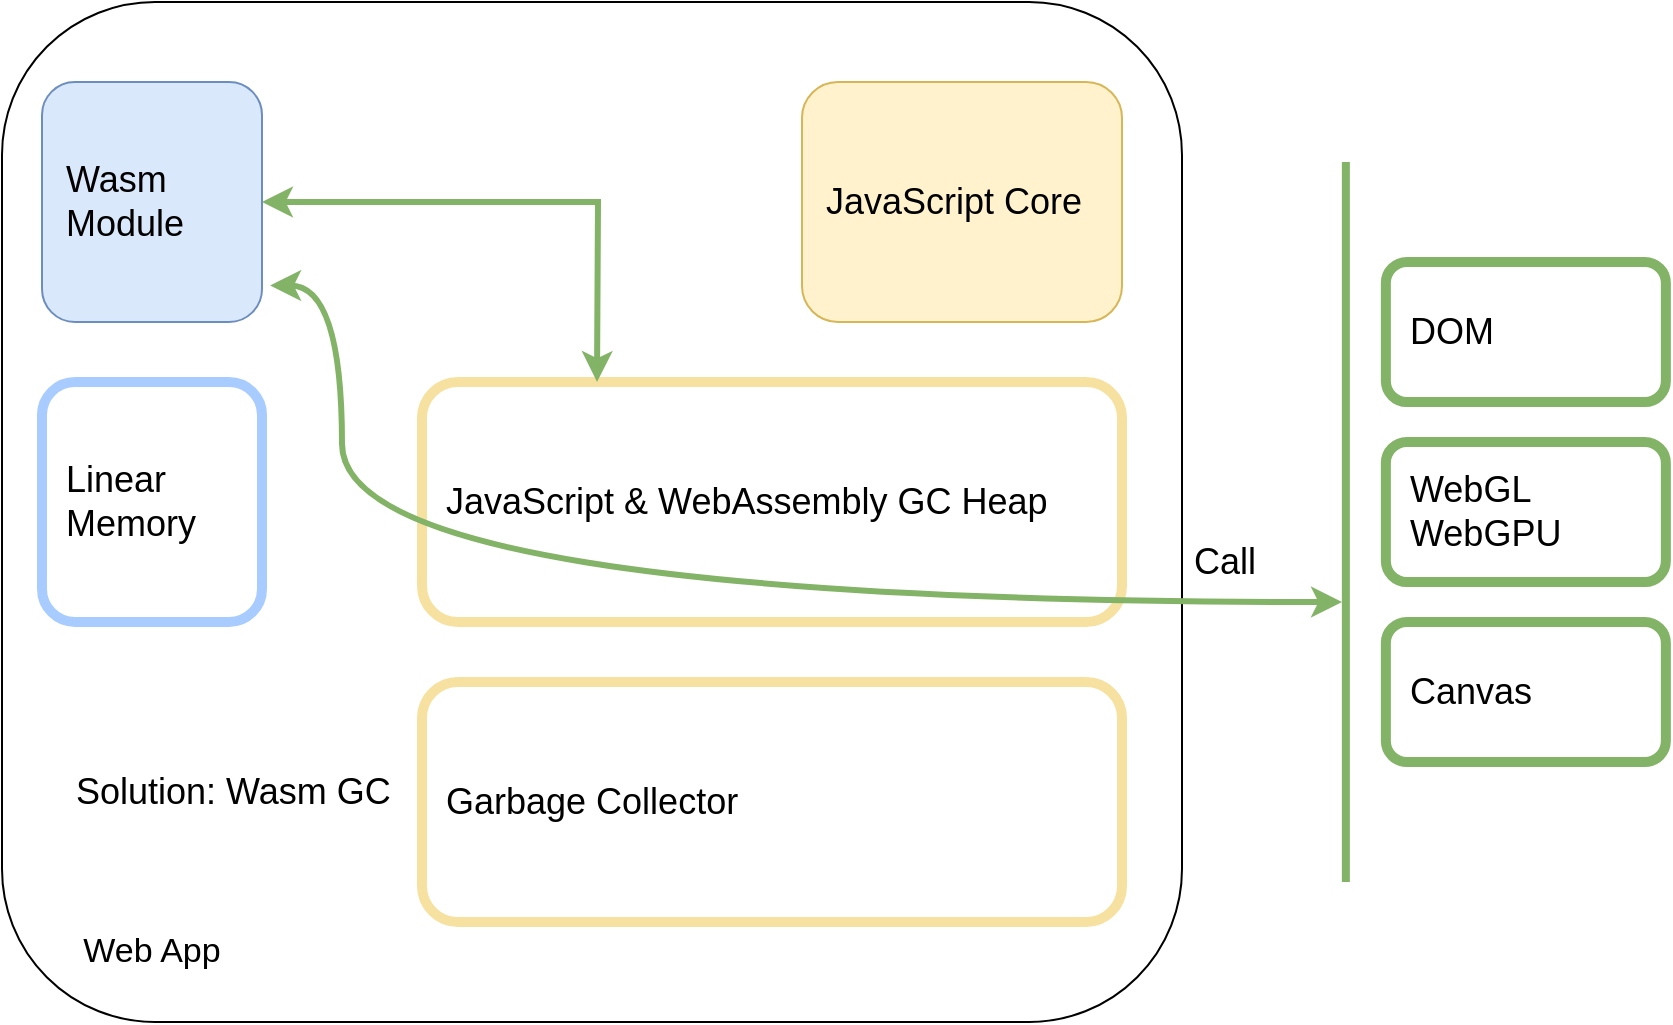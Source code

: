 <mxfile version="21.3.3" type="device">
  <diagram name="Page-1" id="eUzvhIm6J3B9yVTltbxv">
    <mxGraphModel dx="1026" dy="621" grid="1" gridSize="10" guides="1" tooltips="1" connect="1" arrows="1" fold="1" page="1" pageScale="1" pageWidth="1169" pageHeight="827" math="0" shadow="0">
      <root>
        <mxCell id="0" />
        <mxCell id="1" parent="0" />
        <mxCell id="skxu01H5Ncu8MMe_8wKI-7" value="" style="rounded=1;whiteSpace=wrap;html=1;" parent="1" vertex="1">
          <mxGeometry x="170" y="120" width="590" height="510" as="geometry" />
        </mxCell>
        <mxCell id="skxu01H5Ncu8MMe_8wKI-1" value="&lt;font style=&quot;font-size: 18px;&quot;&gt;&amp;nbsp; Wasm&lt;br&gt;&amp;nbsp; Module&lt;/font&gt;" style="rounded=1;whiteSpace=wrap;html=1;fillColor=#dae8fc;strokeColor=#6c8ebf;align=left;" parent="1" vertex="1">
          <mxGeometry x="190" y="160" width="110" height="120" as="geometry" />
        </mxCell>
        <mxCell id="skxu01H5Ncu8MMe_8wKI-2" value="&lt;span style=&quot;font-size: 18px;&quot;&gt;&amp;nbsp; Linear&lt;br&gt;&amp;nbsp; Memory&lt;/span&gt;" style="rounded=1;whiteSpace=wrap;html=1;fillColor=none;strokeColor=#a8ccff;align=left;strokeWidth=5;" parent="1" vertex="1">
          <mxGeometry x="190" y="310" width="110" height="120" as="geometry" />
        </mxCell>
        <mxCell id="skxu01H5Ncu8MMe_8wKI-3" value="&lt;font style=&quot;font-size: 18px;&quot;&gt;&amp;nbsp; JavaScript Core&lt;/font&gt;" style="rounded=1;whiteSpace=wrap;html=1;fillColor=#fff2cc;strokeColor=#d6b656;align=left;" parent="1" vertex="1">
          <mxGeometry x="570" y="160" width="160" height="120" as="geometry" />
        </mxCell>
        <mxCell id="skxu01H5Ncu8MMe_8wKI-4" value="&lt;font style=&quot;font-size: 18px;&quot;&gt;&amp;nbsp; JavaScript &amp;amp; WebAssembly GC Heap&lt;/font&gt;" style="rounded=1;whiteSpace=wrap;html=1;fillColor=none;strokeColor=#f7e1a1;align=left;strokeWidth=5;" parent="1" vertex="1">
          <mxGeometry x="380" y="310" width="350" height="120" as="geometry" />
        </mxCell>
        <mxCell id="skxu01H5Ncu8MMe_8wKI-6" value="&lt;font style=&quot;font-size: 18px;&quot;&gt;&amp;nbsp; Garbage Collector&lt;/font&gt;" style="rounded=1;whiteSpace=wrap;html=1;fillColor=none;strokeColor=#f7e1a1;align=left;strokeWidth=5;" parent="1" vertex="1">
          <mxGeometry x="380" y="460" width="350" height="120" as="geometry" />
        </mxCell>
        <mxCell id="skxu01H5Ncu8MMe_8wKI-8" value="&lt;font style=&quot;font-size: 17px;&quot;&gt;Web App&lt;/font&gt;" style="text;html=1;strokeColor=none;fillColor=none;align=center;verticalAlign=middle;whiteSpace=wrap;rounded=0;" parent="1" vertex="1">
          <mxGeometry x="200" y="580" width="90" height="30" as="geometry" />
        </mxCell>
        <mxCell id="skxu01H5Ncu8MMe_8wKI-17" value="&lt;font style=&quot;font-size: 18px;&quot;&gt;&amp;nbsp; DOM&lt;/font&gt;" style="rounded=1;whiteSpace=wrap;html=1;fillColor=none;strokeColor=#82b366;align=left;strokeWidth=5;" parent="1" vertex="1">
          <mxGeometry x="861.93" y="250" width="140" height="70" as="geometry" />
        </mxCell>
        <mxCell id="skxu01H5Ncu8MMe_8wKI-19" value="&lt;span style=&quot;font-size: 18px;&quot;&gt;&amp;nbsp; WebGL&lt;br&gt;&amp;nbsp; WebGPU&lt;br&gt;&lt;/span&gt;" style="rounded=1;whiteSpace=wrap;html=1;fillColor=none;strokeColor=#82b366;align=left;strokeWidth=5;" parent="1" vertex="1">
          <mxGeometry x="861.93" y="340" width="140" height="70" as="geometry" />
        </mxCell>
        <mxCell id="skxu01H5Ncu8MMe_8wKI-20" value="&lt;font style=&quot;font-size: 18px;&quot;&gt;&amp;nbsp; Canvas&lt;/font&gt;" style="rounded=1;whiteSpace=wrap;html=1;fillColor=none;strokeColor=#82b366;align=left;strokeWidth=5;" parent="1" vertex="1">
          <mxGeometry x="861.93" y="430" width="140" height="70" as="geometry" />
        </mxCell>
        <mxCell id="skxu01H5Ncu8MMe_8wKI-21" value="" style="endArrow=none;html=1;rounded=0;fillColor=#d5e8d4;strokeColor=#82B366;strokeWidth=4;" parent="1" edge="1">
          <mxGeometry width="50" height="50" relative="1" as="geometry">
            <mxPoint x="841.93" y="560" as="sourcePoint" />
            <mxPoint x="841.93" y="200" as="targetPoint" />
          </mxGeometry>
        </mxCell>
        <mxCell id="skxu01H5Ncu8MMe_8wKI-22" value="" style="endArrow=classic;startArrow=classic;html=1;rounded=0;exitX=1.037;exitY=0.848;exitDx=0;exitDy=0;strokeColor=#82B366;strokeWidth=3;edgeStyle=orthogonalEdgeStyle;curved=1;exitPerimeter=0;" parent="1" source="skxu01H5Ncu8MMe_8wKI-1" edge="1">
          <mxGeometry width="50" height="50" relative="1" as="geometry">
            <mxPoint x="750" y="390" as="sourcePoint" />
            <mxPoint x="840" y="420" as="targetPoint" />
            <Array as="points">
              <mxPoint x="340" y="262" />
              <mxPoint x="340" y="420" />
            </Array>
          </mxGeometry>
        </mxCell>
        <mxCell id="skxu01H5Ncu8MMe_8wKI-23" value="&lt;font style=&quot;font-size: 18px;&quot;&gt;Call&lt;/font&gt;" style="edgeLabel;html=1;align=center;verticalAlign=middle;resizable=0;points=[];" parent="skxu01H5Ncu8MMe_8wKI-22" vertex="1" connectable="0">
          <mxGeometry x="-0.04" y="1" relative="1" as="geometry">
            <mxPoint x="302" y="-19" as="offset" />
          </mxGeometry>
        </mxCell>
        <mxCell id="skxu01H5Ncu8MMe_8wKI-26" value="&lt;font style=&quot;font-size: 18px;&quot;&gt;Solution: Wasm GC&lt;/font&gt;" style="text;html=1;strokeColor=none;fillColor=none;align=left;verticalAlign=middle;whiteSpace=wrap;rounded=0;" parent="1" vertex="1">
          <mxGeometry x="205" y="500" width="200" height="30" as="geometry" />
        </mxCell>
        <mxCell id="skxu01H5Ncu8MMe_8wKI-28" value="" style="endArrow=classic;startArrow=classic;html=1;rounded=0;entryX=0.25;entryY=0;entryDx=0;entryDy=0;exitX=1;exitY=0.5;exitDx=0;exitDy=0;strokeWidth=3;fillColor=#d5e8d4;strokeColor=#82b366;" parent="1" source="skxu01H5Ncu8MMe_8wKI-1" target="skxu01H5Ncu8MMe_8wKI-4" edge="1">
          <mxGeometry width="50" height="50" relative="1" as="geometry">
            <mxPoint x="370" y="230" as="sourcePoint" />
            <mxPoint x="420" y="180" as="targetPoint" />
            <Array as="points">
              <mxPoint x="468" y="220" />
            </Array>
          </mxGeometry>
        </mxCell>
      </root>
    </mxGraphModel>
  </diagram>
</mxfile>

